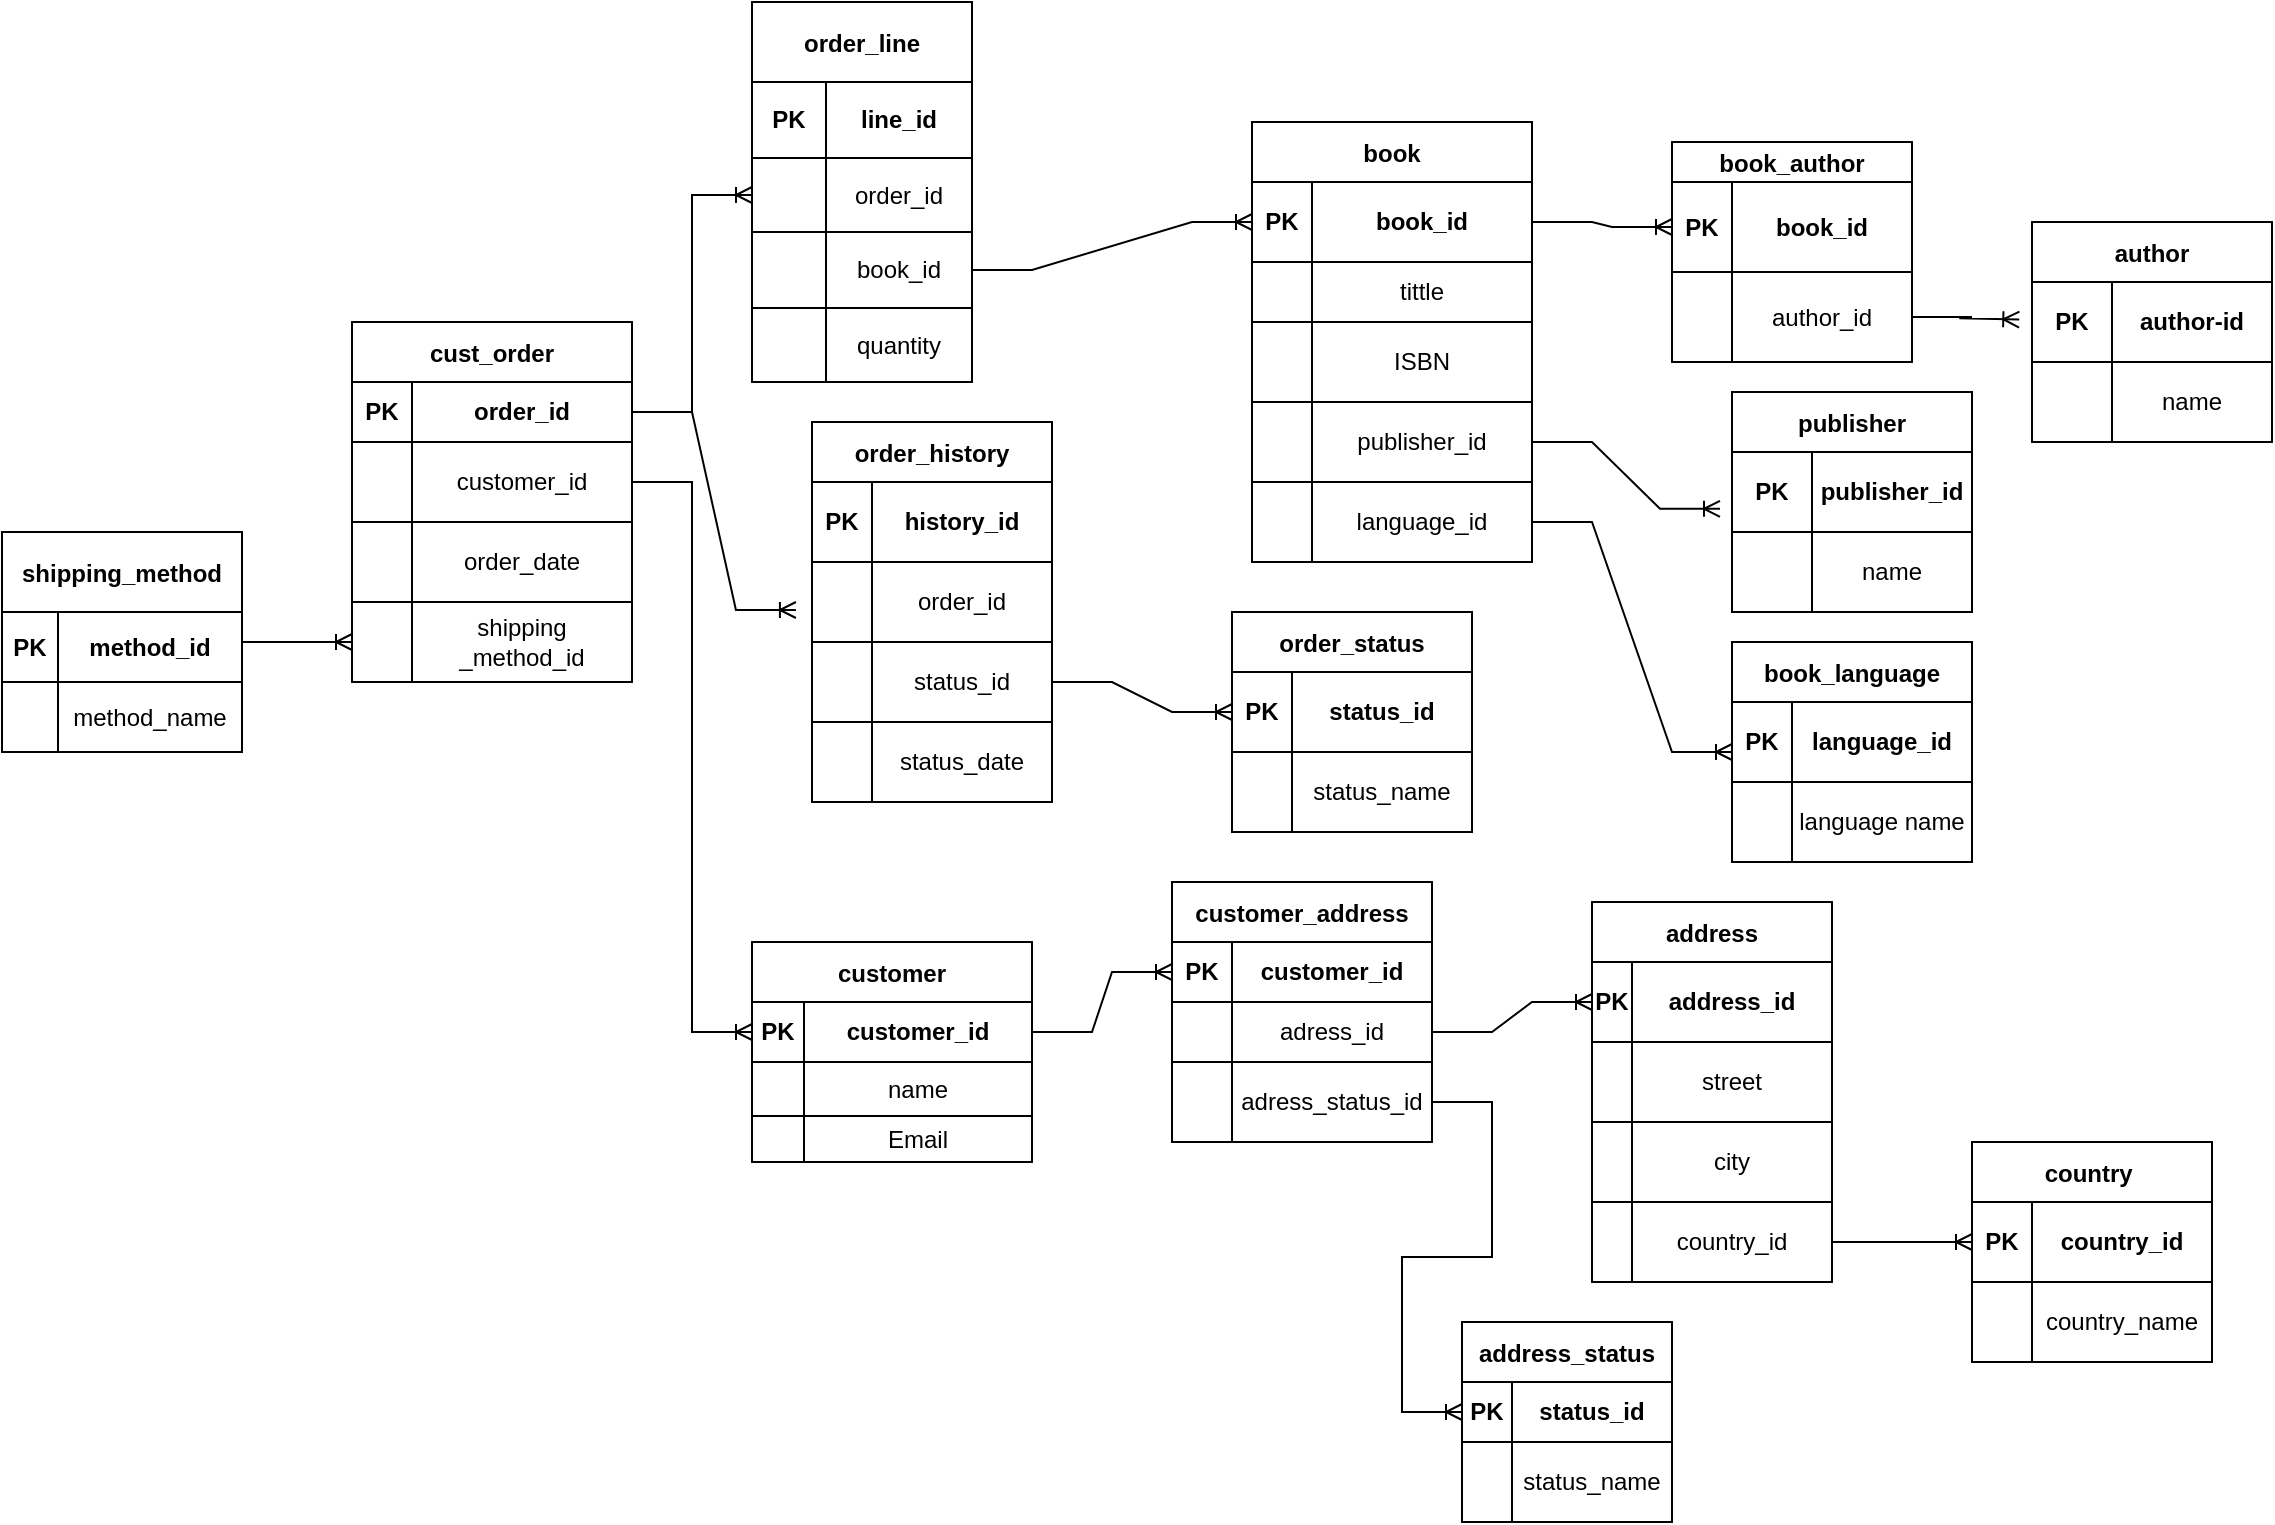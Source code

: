 <mxfile version="26.2.2">
  <diagram id="R2lEEEUBdFMjLlhIrx00" name="Page-1">
    <mxGraphModel dx="2928" dy="2186" grid="1" gridSize="10" guides="1" tooltips="1" connect="1" arrows="1" fold="1" page="1" pageScale="1" pageWidth="850" pageHeight="1400" math="0" shadow="0" extFonts="Permanent Marker^https://fonts.googleapis.com/css?family=Permanent+Marker">
      <root>
        <mxCell id="0" />
        <mxCell id="1" parent="0" />
        <mxCell id="ocFZIZSYFdL7Tnu5M3Te-75" value="book" style="shape=table;startSize=30;container=1;collapsible=0;childLayout=tableLayout;fontStyle=1" vertex="1" parent="1">
          <mxGeometry x="-710" y="-730" width="140" height="220" as="geometry" />
        </mxCell>
        <mxCell id="ocFZIZSYFdL7Tnu5M3Te-76" value="" style="shape=tableRow;horizontal=0;startSize=0;swimlaneHead=0;swimlaneBody=0;strokeColor=inherit;top=0;left=0;bottom=0;right=0;collapsible=0;dropTarget=0;fillColor=none;points=[[0,0.5],[1,0.5]];portConstraint=eastwest;" vertex="1" parent="ocFZIZSYFdL7Tnu5M3Te-75">
          <mxGeometry y="30" width="140" height="40" as="geometry" />
        </mxCell>
        <mxCell id="ocFZIZSYFdL7Tnu5M3Te-77" value="&lt;b&gt;PK&lt;/b&gt;" style="shape=partialRectangle;html=1;whiteSpace=wrap;connectable=0;strokeColor=inherit;overflow=hidden;fillColor=none;top=0;left=0;bottom=0;right=0;pointerEvents=1;" vertex="1" parent="ocFZIZSYFdL7Tnu5M3Te-76">
          <mxGeometry width="30" height="40" as="geometry">
            <mxRectangle width="30" height="40" as="alternateBounds" />
          </mxGeometry>
        </mxCell>
        <mxCell id="ocFZIZSYFdL7Tnu5M3Te-78" value="&lt;b&gt;book_id&lt;/b&gt;" style="shape=partialRectangle;html=1;whiteSpace=wrap;connectable=0;strokeColor=inherit;overflow=hidden;fillColor=none;top=0;left=0;bottom=0;right=0;pointerEvents=1;" vertex="1" parent="ocFZIZSYFdL7Tnu5M3Te-76">
          <mxGeometry x="30" width="110" height="40" as="geometry">
            <mxRectangle width="110" height="40" as="alternateBounds" />
          </mxGeometry>
        </mxCell>
        <mxCell id="ocFZIZSYFdL7Tnu5M3Te-79" value="" style="shape=tableRow;horizontal=0;startSize=0;swimlaneHead=0;swimlaneBody=0;strokeColor=inherit;top=0;left=0;bottom=0;right=0;collapsible=0;dropTarget=0;fillColor=none;points=[[0,0.5],[1,0.5]];portConstraint=eastwest;" vertex="1" parent="ocFZIZSYFdL7Tnu5M3Te-75">
          <mxGeometry y="70" width="140" height="30" as="geometry" />
        </mxCell>
        <mxCell id="ocFZIZSYFdL7Tnu5M3Te-80" value="" style="shape=partialRectangle;html=1;whiteSpace=wrap;connectable=0;strokeColor=inherit;overflow=hidden;fillColor=none;top=0;left=0;bottom=0;right=0;pointerEvents=1;" vertex="1" parent="ocFZIZSYFdL7Tnu5M3Te-79">
          <mxGeometry width="30" height="30" as="geometry">
            <mxRectangle width="30" height="30" as="alternateBounds" />
          </mxGeometry>
        </mxCell>
        <mxCell id="ocFZIZSYFdL7Tnu5M3Te-81" value="tittle" style="shape=partialRectangle;html=1;whiteSpace=wrap;connectable=0;strokeColor=inherit;overflow=hidden;fillColor=none;top=0;left=0;bottom=0;right=0;pointerEvents=1;" vertex="1" parent="ocFZIZSYFdL7Tnu5M3Te-79">
          <mxGeometry x="30" width="110" height="30" as="geometry">
            <mxRectangle width="110" height="30" as="alternateBounds" />
          </mxGeometry>
        </mxCell>
        <mxCell id="ocFZIZSYFdL7Tnu5M3Te-82" value="" style="shape=tableRow;horizontal=0;startSize=0;swimlaneHead=0;swimlaneBody=0;strokeColor=inherit;top=0;left=0;bottom=0;right=0;collapsible=0;dropTarget=0;fillColor=none;points=[[0,0.5],[1,0.5]];portConstraint=eastwest;" vertex="1" parent="ocFZIZSYFdL7Tnu5M3Te-75">
          <mxGeometry y="100" width="140" height="40" as="geometry" />
        </mxCell>
        <mxCell id="ocFZIZSYFdL7Tnu5M3Te-83" value="" style="shape=partialRectangle;html=1;whiteSpace=wrap;connectable=0;strokeColor=inherit;overflow=hidden;fillColor=none;top=0;left=0;bottom=0;right=0;pointerEvents=1;" vertex="1" parent="ocFZIZSYFdL7Tnu5M3Te-82">
          <mxGeometry width="30" height="40" as="geometry">
            <mxRectangle width="30" height="40" as="alternateBounds" />
          </mxGeometry>
        </mxCell>
        <mxCell id="ocFZIZSYFdL7Tnu5M3Te-84" value="ISBN" style="shape=partialRectangle;html=1;whiteSpace=wrap;connectable=0;strokeColor=inherit;overflow=hidden;fillColor=none;top=0;left=0;bottom=0;right=0;pointerEvents=1;" vertex="1" parent="ocFZIZSYFdL7Tnu5M3Te-82">
          <mxGeometry x="30" width="110" height="40" as="geometry">
            <mxRectangle width="110" height="40" as="alternateBounds" />
          </mxGeometry>
        </mxCell>
        <mxCell id="ocFZIZSYFdL7Tnu5M3Te-85" value="" style="shape=tableRow;horizontal=0;startSize=0;swimlaneHead=0;swimlaneBody=0;strokeColor=inherit;top=0;left=0;bottom=0;right=0;collapsible=0;dropTarget=0;fillColor=none;points=[[0,0.5],[1,0.5]];portConstraint=eastwest;" vertex="1" parent="ocFZIZSYFdL7Tnu5M3Te-75">
          <mxGeometry y="140" width="140" height="40" as="geometry" />
        </mxCell>
        <mxCell id="ocFZIZSYFdL7Tnu5M3Te-86" value="" style="shape=partialRectangle;html=1;whiteSpace=wrap;connectable=0;strokeColor=inherit;overflow=hidden;fillColor=none;top=0;left=0;bottom=0;right=0;pointerEvents=1;" vertex="1" parent="ocFZIZSYFdL7Tnu5M3Te-85">
          <mxGeometry width="30" height="40" as="geometry">
            <mxRectangle width="30" height="40" as="alternateBounds" />
          </mxGeometry>
        </mxCell>
        <mxCell id="ocFZIZSYFdL7Tnu5M3Te-87" value="publisher_id" style="shape=partialRectangle;html=1;whiteSpace=wrap;connectable=0;strokeColor=inherit;overflow=hidden;fillColor=none;top=0;left=0;bottom=0;right=0;pointerEvents=1;" vertex="1" parent="ocFZIZSYFdL7Tnu5M3Te-85">
          <mxGeometry x="30" width="110" height="40" as="geometry">
            <mxRectangle width="110" height="40" as="alternateBounds" />
          </mxGeometry>
        </mxCell>
        <mxCell id="ocFZIZSYFdL7Tnu5M3Te-88" value="" style="shape=tableRow;horizontal=0;startSize=0;swimlaneHead=0;swimlaneBody=0;strokeColor=inherit;top=0;left=0;bottom=0;right=0;collapsible=0;dropTarget=0;fillColor=none;points=[[0,0.5],[1,0.5]];portConstraint=eastwest;" vertex="1" parent="ocFZIZSYFdL7Tnu5M3Te-75">
          <mxGeometry y="180" width="140" height="40" as="geometry" />
        </mxCell>
        <mxCell id="ocFZIZSYFdL7Tnu5M3Te-89" value="" style="shape=partialRectangle;html=1;whiteSpace=wrap;connectable=0;strokeColor=inherit;overflow=hidden;fillColor=none;top=0;left=0;bottom=0;right=0;pointerEvents=1;" vertex="1" parent="ocFZIZSYFdL7Tnu5M3Te-88">
          <mxGeometry width="30" height="40" as="geometry">
            <mxRectangle width="30" height="40" as="alternateBounds" />
          </mxGeometry>
        </mxCell>
        <mxCell id="ocFZIZSYFdL7Tnu5M3Te-90" value="language_id" style="shape=partialRectangle;html=1;whiteSpace=wrap;connectable=0;strokeColor=inherit;overflow=hidden;fillColor=none;top=0;left=0;bottom=0;right=0;pointerEvents=1;" vertex="1" parent="ocFZIZSYFdL7Tnu5M3Te-88">
          <mxGeometry x="30" width="110" height="40" as="geometry">
            <mxRectangle width="110" height="40" as="alternateBounds" />
          </mxGeometry>
        </mxCell>
        <mxCell id="ocFZIZSYFdL7Tnu5M3Te-91" value="book_author" style="shape=table;startSize=20;container=1;collapsible=0;childLayout=tableLayout;fontStyle=1" vertex="1" parent="1">
          <mxGeometry x="-500" y="-720" width="120" height="110" as="geometry" />
        </mxCell>
        <mxCell id="ocFZIZSYFdL7Tnu5M3Te-92" value="" style="shape=tableRow;horizontal=0;startSize=0;swimlaneHead=0;swimlaneBody=0;strokeColor=inherit;top=0;left=0;bottom=0;right=0;collapsible=0;dropTarget=0;fillColor=none;points=[[0,0.5],[1,0.5]];portConstraint=eastwest;" vertex="1" parent="ocFZIZSYFdL7Tnu5M3Te-91">
          <mxGeometry y="20" width="120" height="45" as="geometry" />
        </mxCell>
        <mxCell id="ocFZIZSYFdL7Tnu5M3Te-93" value="&lt;b&gt;PK&lt;/b&gt;" style="shape=partialRectangle;html=1;whiteSpace=wrap;connectable=0;strokeColor=inherit;overflow=hidden;fillColor=none;top=0;left=0;bottom=0;right=0;pointerEvents=1;" vertex="1" parent="ocFZIZSYFdL7Tnu5M3Te-92">
          <mxGeometry width="30" height="45" as="geometry">
            <mxRectangle width="30" height="45" as="alternateBounds" />
          </mxGeometry>
        </mxCell>
        <mxCell id="ocFZIZSYFdL7Tnu5M3Te-94" value="&lt;b&gt;book_id&lt;/b&gt;" style="shape=partialRectangle;html=1;whiteSpace=wrap;connectable=0;strokeColor=inherit;overflow=hidden;fillColor=none;top=0;left=0;bottom=0;right=0;pointerEvents=1;" vertex="1" parent="ocFZIZSYFdL7Tnu5M3Te-92">
          <mxGeometry x="30" width="90" height="45" as="geometry">
            <mxRectangle width="90" height="45" as="alternateBounds" />
          </mxGeometry>
        </mxCell>
        <mxCell id="ocFZIZSYFdL7Tnu5M3Te-95" value="" style="shape=tableRow;horizontal=0;startSize=0;swimlaneHead=0;swimlaneBody=0;strokeColor=inherit;top=0;left=0;bottom=0;right=0;collapsible=0;dropTarget=0;fillColor=none;points=[[0,0.5],[1,0.5]];portConstraint=eastwest;" vertex="1" parent="ocFZIZSYFdL7Tnu5M3Te-91">
          <mxGeometry y="65" width="120" height="45" as="geometry" />
        </mxCell>
        <mxCell id="ocFZIZSYFdL7Tnu5M3Te-96" value="" style="shape=partialRectangle;html=1;whiteSpace=wrap;connectable=0;strokeColor=inherit;overflow=hidden;fillColor=none;top=0;left=0;bottom=0;right=0;pointerEvents=1;" vertex="1" parent="ocFZIZSYFdL7Tnu5M3Te-95">
          <mxGeometry width="30" height="45" as="geometry">
            <mxRectangle width="30" height="45" as="alternateBounds" />
          </mxGeometry>
        </mxCell>
        <mxCell id="ocFZIZSYFdL7Tnu5M3Te-97" value="author_id" style="shape=partialRectangle;html=1;whiteSpace=wrap;connectable=0;strokeColor=inherit;overflow=hidden;fillColor=none;top=0;left=0;bottom=0;right=0;pointerEvents=1;" vertex="1" parent="ocFZIZSYFdL7Tnu5M3Te-95">
          <mxGeometry x="30" width="90" height="45" as="geometry">
            <mxRectangle width="90" height="45" as="alternateBounds" />
          </mxGeometry>
        </mxCell>
        <mxCell id="ocFZIZSYFdL7Tnu5M3Te-98" value="author" style="shape=table;startSize=30;container=1;collapsible=0;childLayout=tableLayout;fontStyle=1" vertex="1" parent="1">
          <mxGeometry x="-320" y="-680" width="120" height="110" as="geometry" />
        </mxCell>
        <mxCell id="ocFZIZSYFdL7Tnu5M3Te-99" value="" style="shape=tableRow;horizontal=0;startSize=0;swimlaneHead=0;swimlaneBody=0;strokeColor=inherit;top=0;left=0;bottom=0;right=0;collapsible=0;dropTarget=0;fillColor=none;points=[[0,0.5],[1,0.5]];portConstraint=eastwest;" vertex="1" parent="ocFZIZSYFdL7Tnu5M3Te-98">
          <mxGeometry y="30" width="120" height="40" as="geometry" />
        </mxCell>
        <mxCell id="ocFZIZSYFdL7Tnu5M3Te-100" value="&lt;b&gt;PK&lt;/b&gt;" style="shape=partialRectangle;html=1;whiteSpace=wrap;connectable=0;strokeColor=inherit;overflow=hidden;fillColor=none;top=0;left=0;bottom=0;right=0;pointerEvents=1;" vertex="1" parent="ocFZIZSYFdL7Tnu5M3Te-99">
          <mxGeometry width="40" height="40" as="geometry">
            <mxRectangle width="40" height="40" as="alternateBounds" />
          </mxGeometry>
        </mxCell>
        <mxCell id="ocFZIZSYFdL7Tnu5M3Te-101" value="&lt;b&gt;author-id&lt;/b&gt;" style="shape=partialRectangle;html=1;whiteSpace=wrap;connectable=0;strokeColor=inherit;overflow=hidden;fillColor=none;top=0;left=0;bottom=0;right=0;pointerEvents=1;" vertex="1" parent="ocFZIZSYFdL7Tnu5M3Te-99">
          <mxGeometry x="40" width="80" height="40" as="geometry">
            <mxRectangle width="80" height="40" as="alternateBounds" />
          </mxGeometry>
        </mxCell>
        <mxCell id="ocFZIZSYFdL7Tnu5M3Te-102" value="" style="shape=tableRow;horizontal=0;startSize=0;swimlaneHead=0;swimlaneBody=0;strokeColor=inherit;top=0;left=0;bottom=0;right=0;collapsible=0;dropTarget=0;fillColor=none;points=[[0,0.5],[1,0.5]];portConstraint=eastwest;" vertex="1" parent="ocFZIZSYFdL7Tnu5M3Te-98">
          <mxGeometry y="70" width="120" height="40" as="geometry" />
        </mxCell>
        <mxCell id="ocFZIZSYFdL7Tnu5M3Te-103" value="" style="shape=partialRectangle;html=1;whiteSpace=wrap;connectable=0;strokeColor=inherit;overflow=hidden;fillColor=none;top=0;left=0;bottom=0;right=0;pointerEvents=1;" vertex="1" parent="ocFZIZSYFdL7Tnu5M3Te-102">
          <mxGeometry width="40" height="40" as="geometry">
            <mxRectangle width="40" height="40" as="alternateBounds" />
          </mxGeometry>
        </mxCell>
        <mxCell id="ocFZIZSYFdL7Tnu5M3Te-104" value="name" style="shape=partialRectangle;html=1;whiteSpace=wrap;connectable=0;strokeColor=inherit;overflow=hidden;fillColor=none;top=0;left=0;bottom=0;right=0;pointerEvents=1;" vertex="1" parent="ocFZIZSYFdL7Tnu5M3Te-102">
          <mxGeometry x="40" width="80" height="40" as="geometry">
            <mxRectangle width="80" height="40" as="alternateBounds" />
          </mxGeometry>
        </mxCell>
        <mxCell id="ocFZIZSYFdL7Tnu5M3Te-105" value="book_language" style="shape=table;startSize=30;container=1;collapsible=0;childLayout=tableLayout;fontStyle=1" vertex="1" parent="1">
          <mxGeometry x="-470" y="-470" width="120" height="110" as="geometry" />
        </mxCell>
        <mxCell id="ocFZIZSYFdL7Tnu5M3Te-106" value="" style="shape=tableRow;horizontal=0;startSize=0;swimlaneHead=0;swimlaneBody=0;strokeColor=inherit;top=0;left=0;bottom=0;right=0;collapsible=0;dropTarget=0;fillColor=none;points=[[0,0.5],[1,0.5]];portConstraint=eastwest;" vertex="1" parent="ocFZIZSYFdL7Tnu5M3Te-105">
          <mxGeometry y="30" width="120" height="40" as="geometry" />
        </mxCell>
        <mxCell id="ocFZIZSYFdL7Tnu5M3Te-107" value="PK" style="shape=partialRectangle;html=1;whiteSpace=wrap;connectable=0;strokeColor=inherit;overflow=hidden;fillColor=none;top=0;left=0;bottom=0;right=0;pointerEvents=1;fontStyle=1" vertex="1" parent="ocFZIZSYFdL7Tnu5M3Te-106">
          <mxGeometry width="30" height="40" as="geometry">
            <mxRectangle width="30" height="40" as="alternateBounds" />
          </mxGeometry>
        </mxCell>
        <mxCell id="ocFZIZSYFdL7Tnu5M3Te-108" value="&lt;b&gt;language_id&lt;/b&gt;" style="shape=partialRectangle;html=1;whiteSpace=wrap;connectable=0;strokeColor=inherit;overflow=hidden;fillColor=none;top=0;left=0;bottom=0;right=0;pointerEvents=1;" vertex="1" parent="ocFZIZSYFdL7Tnu5M3Te-106">
          <mxGeometry x="30" width="90" height="40" as="geometry">
            <mxRectangle width="90" height="40" as="alternateBounds" />
          </mxGeometry>
        </mxCell>
        <mxCell id="ocFZIZSYFdL7Tnu5M3Te-109" value="" style="shape=tableRow;horizontal=0;startSize=0;swimlaneHead=0;swimlaneBody=0;strokeColor=inherit;top=0;left=0;bottom=0;right=0;collapsible=0;dropTarget=0;fillColor=none;points=[[0,0.5],[1,0.5]];portConstraint=eastwest;" vertex="1" parent="ocFZIZSYFdL7Tnu5M3Te-105">
          <mxGeometry y="70" width="120" height="40" as="geometry" />
        </mxCell>
        <mxCell id="ocFZIZSYFdL7Tnu5M3Te-110" value="" style="shape=partialRectangle;html=1;whiteSpace=wrap;connectable=0;strokeColor=inherit;overflow=hidden;fillColor=none;top=0;left=0;bottom=0;right=0;pointerEvents=1;" vertex="1" parent="ocFZIZSYFdL7Tnu5M3Te-109">
          <mxGeometry width="30" height="40" as="geometry">
            <mxRectangle width="30" height="40" as="alternateBounds" />
          </mxGeometry>
        </mxCell>
        <mxCell id="ocFZIZSYFdL7Tnu5M3Te-111" value="language name" style="shape=partialRectangle;html=1;whiteSpace=wrap;connectable=0;strokeColor=inherit;overflow=hidden;fillColor=none;top=0;left=0;bottom=0;right=0;pointerEvents=1;" vertex="1" parent="ocFZIZSYFdL7Tnu5M3Te-109">
          <mxGeometry x="30" width="90" height="40" as="geometry">
            <mxRectangle width="90" height="40" as="alternateBounds" />
          </mxGeometry>
        </mxCell>
        <mxCell id="ocFZIZSYFdL7Tnu5M3Te-112" value="publisher" style="shape=table;startSize=30;container=1;collapsible=0;childLayout=tableLayout;fontStyle=1" vertex="1" parent="1">
          <mxGeometry x="-470" y="-595" width="120" height="110" as="geometry" />
        </mxCell>
        <mxCell id="ocFZIZSYFdL7Tnu5M3Te-113" value="" style="shape=tableRow;horizontal=0;startSize=0;swimlaneHead=0;swimlaneBody=0;strokeColor=inherit;top=0;left=0;bottom=0;right=0;collapsible=0;dropTarget=0;fillColor=none;points=[[0,0.5],[1,0.5]];portConstraint=eastwest;" vertex="1" parent="ocFZIZSYFdL7Tnu5M3Te-112">
          <mxGeometry y="30" width="120" height="40" as="geometry" />
        </mxCell>
        <mxCell id="ocFZIZSYFdL7Tnu5M3Te-114" value="PK" style="shape=partialRectangle;html=1;whiteSpace=wrap;connectable=0;strokeColor=inherit;overflow=hidden;fillColor=none;top=0;left=0;bottom=0;right=0;pointerEvents=1;fontStyle=1" vertex="1" parent="ocFZIZSYFdL7Tnu5M3Te-113">
          <mxGeometry width="40" height="40" as="geometry">
            <mxRectangle width="40" height="40" as="alternateBounds" />
          </mxGeometry>
        </mxCell>
        <mxCell id="ocFZIZSYFdL7Tnu5M3Te-115" value="&lt;b&gt;publisher_id&lt;/b&gt;" style="shape=partialRectangle;html=1;whiteSpace=wrap;connectable=0;strokeColor=inherit;overflow=hidden;fillColor=none;top=0;left=0;bottom=0;right=0;pointerEvents=1;" vertex="1" parent="ocFZIZSYFdL7Tnu5M3Te-113">
          <mxGeometry x="40" width="80" height="40" as="geometry">
            <mxRectangle width="80" height="40" as="alternateBounds" />
          </mxGeometry>
        </mxCell>
        <mxCell id="ocFZIZSYFdL7Tnu5M3Te-116" value="" style="shape=tableRow;horizontal=0;startSize=0;swimlaneHead=0;swimlaneBody=0;strokeColor=inherit;top=0;left=0;bottom=0;right=0;collapsible=0;dropTarget=0;fillColor=none;points=[[0,0.5],[1,0.5]];portConstraint=eastwest;" vertex="1" parent="ocFZIZSYFdL7Tnu5M3Te-112">
          <mxGeometry y="70" width="120" height="40" as="geometry" />
        </mxCell>
        <mxCell id="ocFZIZSYFdL7Tnu5M3Te-117" value="" style="shape=partialRectangle;html=1;whiteSpace=wrap;connectable=0;strokeColor=inherit;overflow=hidden;fillColor=none;top=0;left=0;bottom=0;right=0;pointerEvents=1;" vertex="1" parent="ocFZIZSYFdL7Tnu5M3Te-116">
          <mxGeometry width="40" height="40" as="geometry">
            <mxRectangle width="40" height="40" as="alternateBounds" />
          </mxGeometry>
        </mxCell>
        <mxCell id="ocFZIZSYFdL7Tnu5M3Te-118" value="name" style="shape=partialRectangle;html=1;whiteSpace=wrap;connectable=0;strokeColor=inherit;overflow=hidden;fillColor=none;top=0;left=0;bottom=0;right=0;pointerEvents=1;" vertex="1" parent="ocFZIZSYFdL7Tnu5M3Te-116">
          <mxGeometry x="40" width="80" height="40" as="geometry">
            <mxRectangle width="80" height="40" as="alternateBounds" />
          </mxGeometry>
        </mxCell>
        <mxCell id="ocFZIZSYFdL7Tnu5M3Te-119" value="customer_address" style="shape=table;startSize=30;container=1;collapsible=0;childLayout=tableLayout;fontStyle=1" vertex="1" parent="1">
          <mxGeometry x="-750" y="-350" width="130" height="130" as="geometry" />
        </mxCell>
        <mxCell id="ocFZIZSYFdL7Tnu5M3Te-120" value="" style="shape=tableRow;horizontal=0;startSize=0;swimlaneHead=0;swimlaneBody=0;strokeColor=inherit;top=0;left=0;bottom=0;right=0;collapsible=0;dropTarget=0;fillColor=none;points=[[0,0.5],[1,0.5]];portConstraint=eastwest;" vertex="1" parent="ocFZIZSYFdL7Tnu5M3Te-119">
          <mxGeometry y="30" width="130" height="30" as="geometry" />
        </mxCell>
        <mxCell id="ocFZIZSYFdL7Tnu5M3Te-121" value="&lt;b&gt;PK&lt;/b&gt;" style="shape=partialRectangle;html=1;whiteSpace=wrap;connectable=0;strokeColor=inherit;overflow=hidden;fillColor=none;top=0;left=0;bottom=0;right=0;pointerEvents=1;" vertex="1" parent="ocFZIZSYFdL7Tnu5M3Te-120">
          <mxGeometry width="30" height="30" as="geometry">
            <mxRectangle width="30" height="30" as="alternateBounds" />
          </mxGeometry>
        </mxCell>
        <mxCell id="ocFZIZSYFdL7Tnu5M3Te-122" value="&lt;b&gt;customer_id&lt;/b&gt;" style="shape=partialRectangle;html=1;whiteSpace=wrap;connectable=0;strokeColor=inherit;overflow=hidden;fillColor=none;top=0;left=0;bottom=0;right=0;pointerEvents=1;" vertex="1" parent="ocFZIZSYFdL7Tnu5M3Te-120">
          <mxGeometry x="30" width="100" height="30" as="geometry">
            <mxRectangle width="100" height="30" as="alternateBounds" />
          </mxGeometry>
        </mxCell>
        <mxCell id="ocFZIZSYFdL7Tnu5M3Te-123" value="" style="shape=tableRow;horizontal=0;startSize=0;swimlaneHead=0;swimlaneBody=0;strokeColor=inherit;top=0;left=0;bottom=0;right=0;collapsible=0;dropTarget=0;fillColor=none;points=[[0,0.5],[1,0.5]];portConstraint=eastwest;" vertex="1" parent="ocFZIZSYFdL7Tnu5M3Te-119">
          <mxGeometry y="60" width="130" height="30" as="geometry" />
        </mxCell>
        <mxCell id="ocFZIZSYFdL7Tnu5M3Te-124" value="" style="shape=partialRectangle;html=1;whiteSpace=wrap;connectable=0;strokeColor=inherit;overflow=hidden;fillColor=none;top=0;left=0;bottom=0;right=0;pointerEvents=1;" vertex="1" parent="ocFZIZSYFdL7Tnu5M3Te-123">
          <mxGeometry width="30" height="30" as="geometry">
            <mxRectangle width="30" height="30" as="alternateBounds" />
          </mxGeometry>
        </mxCell>
        <mxCell id="ocFZIZSYFdL7Tnu5M3Te-125" value="adress_id" style="shape=partialRectangle;html=1;whiteSpace=wrap;connectable=0;strokeColor=inherit;overflow=hidden;fillColor=none;top=0;left=0;bottom=0;right=0;pointerEvents=1;" vertex="1" parent="ocFZIZSYFdL7Tnu5M3Te-123">
          <mxGeometry x="30" width="100" height="30" as="geometry">
            <mxRectangle width="100" height="30" as="alternateBounds" />
          </mxGeometry>
        </mxCell>
        <mxCell id="ocFZIZSYFdL7Tnu5M3Te-126" value="" style="shape=tableRow;horizontal=0;startSize=0;swimlaneHead=0;swimlaneBody=0;strokeColor=inherit;top=0;left=0;bottom=0;right=0;collapsible=0;dropTarget=0;fillColor=none;points=[[0,0.5],[1,0.5]];portConstraint=eastwest;" vertex="1" parent="ocFZIZSYFdL7Tnu5M3Te-119">
          <mxGeometry y="90" width="130" height="40" as="geometry" />
        </mxCell>
        <mxCell id="ocFZIZSYFdL7Tnu5M3Te-127" value="" style="shape=partialRectangle;html=1;whiteSpace=wrap;connectable=0;strokeColor=inherit;overflow=hidden;fillColor=none;top=0;left=0;bottom=0;right=0;pointerEvents=1;" vertex="1" parent="ocFZIZSYFdL7Tnu5M3Te-126">
          <mxGeometry width="30" height="40" as="geometry">
            <mxRectangle width="30" height="40" as="alternateBounds" />
          </mxGeometry>
        </mxCell>
        <mxCell id="ocFZIZSYFdL7Tnu5M3Te-128" value="adress_status_id" style="shape=partialRectangle;html=1;whiteSpace=wrap;connectable=0;strokeColor=inherit;overflow=hidden;fillColor=none;top=0;left=0;bottom=0;right=0;pointerEvents=1;" vertex="1" parent="ocFZIZSYFdL7Tnu5M3Te-126">
          <mxGeometry x="30" width="100" height="40" as="geometry">
            <mxRectangle width="100" height="40" as="alternateBounds" />
          </mxGeometry>
        </mxCell>
        <mxCell id="ocFZIZSYFdL7Tnu5M3Te-129" value="address_status" style="shape=table;startSize=30;container=1;collapsible=0;childLayout=tableLayout;fontStyle=1" vertex="1" parent="1">
          <mxGeometry x="-605" y="-130" width="105" height="100" as="geometry" />
        </mxCell>
        <mxCell id="ocFZIZSYFdL7Tnu5M3Te-130" value="" style="shape=tableRow;horizontal=0;startSize=0;swimlaneHead=0;swimlaneBody=0;strokeColor=inherit;top=0;left=0;bottom=0;right=0;collapsible=0;dropTarget=0;fillColor=none;points=[[0,0.5],[1,0.5]];portConstraint=eastwest;" vertex="1" parent="ocFZIZSYFdL7Tnu5M3Te-129">
          <mxGeometry y="30" width="105" height="30" as="geometry" />
        </mxCell>
        <mxCell id="ocFZIZSYFdL7Tnu5M3Te-131" value="&lt;b&gt;PK&lt;/b&gt;" style="shape=partialRectangle;html=1;whiteSpace=wrap;connectable=0;strokeColor=inherit;overflow=hidden;fillColor=none;top=0;left=0;bottom=0;right=0;pointerEvents=1;" vertex="1" parent="ocFZIZSYFdL7Tnu5M3Te-130">
          <mxGeometry width="25" height="30" as="geometry">
            <mxRectangle width="25" height="30" as="alternateBounds" />
          </mxGeometry>
        </mxCell>
        <mxCell id="ocFZIZSYFdL7Tnu5M3Te-132" value="&lt;b&gt;status_id&lt;/b&gt;" style="shape=partialRectangle;html=1;whiteSpace=wrap;connectable=0;strokeColor=inherit;overflow=hidden;fillColor=none;top=0;left=0;bottom=0;right=0;pointerEvents=1;" vertex="1" parent="ocFZIZSYFdL7Tnu5M3Te-130">
          <mxGeometry x="25" width="80" height="30" as="geometry">
            <mxRectangle width="80" height="30" as="alternateBounds" />
          </mxGeometry>
        </mxCell>
        <mxCell id="ocFZIZSYFdL7Tnu5M3Te-133" value="" style="shape=tableRow;horizontal=0;startSize=0;swimlaneHead=0;swimlaneBody=0;strokeColor=inherit;top=0;left=0;bottom=0;right=0;collapsible=0;dropTarget=0;fillColor=none;points=[[0,0.5],[1,0.5]];portConstraint=eastwest;" vertex="1" parent="ocFZIZSYFdL7Tnu5M3Te-129">
          <mxGeometry y="60" width="105" height="40" as="geometry" />
        </mxCell>
        <mxCell id="ocFZIZSYFdL7Tnu5M3Te-134" value="" style="shape=partialRectangle;html=1;whiteSpace=wrap;connectable=0;strokeColor=inherit;overflow=hidden;fillColor=none;top=0;left=0;bottom=0;right=0;pointerEvents=1;" vertex="1" parent="ocFZIZSYFdL7Tnu5M3Te-133">
          <mxGeometry width="25" height="40" as="geometry">
            <mxRectangle width="25" height="40" as="alternateBounds" />
          </mxGeometry>
        </mxCell>
        <mxCell id="ocFZIZSYFdL7Tnu5M3Te-135" value="status_name" style="shape=partialRectangle;html=1;whiteSpace=wrap;connectable=0;strokeColor=inherit;overflow=hidden;fillColor=none;top=0;left=0;bottom=0;right=0;pointerEvents=1;" vertex="1" parent="ocFZIZSYFdL7Tnu5M3Te-133">
          <mxGeometry x="25" width="80" height="40" as="geometry">
            <mxRectangle width="80" height="40" as="alternateBounds" />
          </mxGeometry>
        </mxCell>
        <mxCell id="ocFZIZSYFdL7Tnu5M3Te-136" value="address" style="shape=table;startSize=30;container=1;collapsible=0;childLayout=tableLayout;fontStyle=1" vertex="1" parent="1">
          <mxGeometry x="-540" y="-340" width="120" height="190" as="geometry" />
        </mxCell>
        <mxCell id="ocFZIZSYFdL7Tnu5M3Te-137" value="" style="shape=tableRow;horizontal=0;startSize=0;swimlaneHead=0;swimlaneBody=0;strokeColor=inherit;top=0;left=0;bottom=0;right=0;collapsible=0;dropTarget=0;fillColor=none;points=[[0,0.5],[1,0.5]];portConstraint=eastwest;" vertex="1" parent="ocFZIZSYFdL7Tnu5M3Te-136">
          <mxGeometry y="30" width="120" height="40" as="geometry" />
        </mxCell>
        <mxCell id="ocFZIZSYFdL7Tnu5M3Te-138" value="&lt;b&gt;PK&lt;/b&gt;" style="shape=partialRectangle;html=1;whiteSpace=wrap;connectable=0;strokeColor=inherit;overflow=hidden;fillColor=none;top=0;left=0;bottom=0;right=0;pointerEvents=1;" vertex="1" parent="ocFZIZSYFdL7Tnu5M3Te-137">
          <mxGeometry width="20" height="40" as="geometry">
            <mxRectangle width="20" height="40" as="alternateBounds" />
          </mxGeometry>
        </mxCell>
        <mxCell id="ocFZIZSYFdL7Tnu5M3Te-139" value="&lt;b&gt;address_id&lt;/b&gt;" style="shape=partialRectangle;html=1;whiteSpace=wrap;connectable=0;strokeColor=inherit;overflow=hidden;fillColor=none;top=0;left=0;bottom=0;right=0;pointerEvents=1;" vertex="1" parent="ocFZIZSYFdL7Tnu5M3Te-137">
          <mxGeometry x="20" width="100" height="40" as="geometry">
            <mxRectangle width="100" height="40" as="alternateBounds" />
          </mxGeometry>
        </mxCell>
        <mxCell id="ocFZIZSYFdL7Tnu5M3Te-140" value="" style="shape=tableRow;horizontal=0;startSize=0;swimlaneHead=0;swimlaneBody=0;strokeColor=inherit;top=0;left=0;bottom=0;right=0;collapsible=0;dropTarget=0;fillColor=none;points=[[0,0.5],[1,0.5]];portConstraint=eastwest;" vertex="1" parent="ocFZIZSYFdL7Tnu5M3Te-136">
          <mxGeometry y="70" width="120" height="40" as="geometry" />
        </mxCell>
        <mxCell id="ocFZIZSYFdL7Tnu5M3Te-141" value="" style="shape=partialRectangle;html=1;whiteSpace=wrap;connectable=0;strokeColor=inherit;overflow=hidden;fillColor=none;top=0;left=0;bottom=0;right=0;pointerEvents=1;" vertex="1" parent="ocFZIZSYFdL7Tnu5M3Te-140">
          <mxGeometry width="20" height="40" as="geometry">
            <mxRectangle width="20" height="40" as="alternateBounds" />
          </mxGeometry>
        </mxCell>
        <mxCell id="ocFZIZSYFdL7Tnu5M3Te-142" value="street" style="shape=partialRectangle;html=1;whiteSpace=wrap;connectable=0;strokeColor=inherit;overflow=hidden;fillColor=none;top=0;left=0;bottom=0;right=0;pointerEvents=1;" vertex="1" parent="ocFZIZSYFdL7Tnu5M3Te-140">
          <mxGeometry x="20" width="100" height="40" as="geometry">
            <mxRectangle width="100" height="40" as="alternateBounds" />
          </mxGeometry>
        </mxCell>
        <mxCell id="ocFZIZSYFdL7Tnu5M3Te-143" value="" style="shape=tableRow;horizontal=0;startSize=0;swimlaneHead=0;swimlaneBody=0;strokeColor=inherit;top=0;left=0;bottom=0;right=0;collapsible=0;dropTarget=0;fillColor=none;points=[[0,0.5],[1,0.5]];portConstraint=eastwest;" vertex="1" parent="ocFZIZSYFdL7Tnu5M3Te-136">
          <mxGeometry y="110" width="120" height="40" as="geometry" />
        </mxCell>
        <mxCell id="ocFZIZSYFdL7Tnu5M3Te-144" value="" style="shape=partialRectangle;html=1;whiteSpace=wrap;connectable=0;strokeColor=inherit;overflow=hidden;fillColor=none;top=0;left=0;bottom=0;right=0;pointerEvents=1;" vertex="1" parent="ocFZIZSYFdL7Tnu5M3Te-143">
          <mxGeometry width="20" height="40" as="geometry">
            <mxRectangle width="20" height="40" as="alternateBounds" />
          </mxGeometry>
        </mxCell>
        <mxCell id="ocFZIZSYFdL7Tnu5M3Te-145" value="city" style="shape=partialRectangle;html=1;whiteSpace=wrap;connectable=0;strokeColor=inherit;overflow=hidden;fillColor=none;top=0;left=0;bottom=0;right=0;pointerEvents=1;" vertex="1" parent="ocFZIZSYFdL7Tnu5M3Te-143">
          <mxGeometry x="20" width="100" height="40" as="geometry">
            <mxRectangle width="100" height="40" as="alternateBounds" />
          </mxGeometry>
        </mxCell>
        <mxCell id="ocFZIZSYFdL7Tnu5M3Te-146" value="" style="shape=tableRow;horizontal=0;startSize=0;swimlaneHead=0;swimlaneBody=0;strokeColor=inherit;top=0;left=0;bottom=0;right=0;collapsible=0;dropTarget=0;fillColor=none;points=[[0,0.5],[1,0.5]];portConstraint=eastwest;" vertex="1" parent="ocFZIZSYFdL7Tnu5M3Te-136">
          <mxGeometry y="150" width="120" height="40" as="geometry" />
        </mxCell>
        <mxCell id="ocFZIZSYFdL7Tnu5M3Te-147" value="" style="shape=partialRectangle;html=1;whiteSpace=wrap;connectable=0;strokeColor=inherit;overflow=hidden;fillColor=none;top=0;left=0;bottom=0;right=0;pointerEvents=1;" vertex="1" parent="ocFZIZSYFdL7Tnu5M3Te-146">
          <mxGeometry width="20" height="40" as="geometry">
            <mxRectangle width="20" height="40" as="alternateBounds" />
          </mxGeometry>
        </mxCell>
        <mxCell id="ocFZIZSYFdL7Tnu5M3Te-148" value="country_id" style="shape=partialRectangle;html=1;whiteSpace=wrap;connectable=0;strokeColor=inherit;overflow=hidden;fillColor=none;top=0;left=0;bottom=0;right=0;pointerEvents=1;" vertex="1" parent="ocFZIZSYFdL7Tnu5M3Te-146">
          <mxGeometry x="20" width="100" height="40" as="geometry">
            <mxRectangle width="100" height="40" as="alternateBounds" />
          </mxGeometry>
        </mxCell>
        <mxCell id="ocFZIZSYFdL7Tnu5M3Te-149" value="country " style="shape=table;startSize=30;container=1;collapsible=0;childLayout=tableLayout;fontStyle=1" vertex="1" parent="1">
          <mxGeometry x="-350" y="-220" width="120" height="110" as="geometry" />
        </mxCell>
        <mxCell id="ocFZIZSYFdL7Tnu5M3Te-150" value="" style="shape=tableRow;horizontal=0;startSize=0;swimlaneHead=0;swimlaneBody=0;strokeColor=inherit;top=0;left=0;bottom=0;right=0;collapsible=0;dropTarget=0;fillColor=none;points=[[0,0.5],[1,0.5]];portConstraint=eastwest;fontStyle=1" vertex="1" parent="ocFZIZSYFdL7Tnu5M3Te-149">
          <mxGeometry y="30" width="120" height="40" as="geometry" />
        </mxCell>
        <mxCell id="ocFZIZSYFdL7Tnu5M3Te-151" value="&lt;b&gt;PK&lt;/b&gt;" style="shape=partialRectangle;html=1;whiteSpace=wrap;connectable=0;strokeColor=inherit;overflow=hidden;fillColor=none;top=0;left=0;bottom=0;right=0;pointerEvents=1;" vertex="1" parent="ocFZIZSYFdL7Tnu5M3Te-150">
          <mxGeometry width="30" height="40" as="geometry">
            <mxRectangle width="30" height="40" as="alternateBounds" />
          </mxGeometry>
        </mxCell>
        <mxCell id="ocFZIZSYFdL7Tnu5M3Te-152" value="&lt;b&gt;country_id&lt;/b&gt;" style="shape=partialRectangle;html=1;whiteSpace=wrap;connectable=0;strokeColor=inherit;overflow=hidden;fillColor=none;top=0;left=0;bottom=0;right=0;pointerEvents=1;" vertex="1" parent="ocFZIZSYFdL7Tnu5M3Te-150">
          <mxGeometry x="30" width="90" height="40" as="geometry">
            <mxRectangle width="90" height="40" as="alternateBounds" />
          </mxGeometry>
        </mxCell>
        <mxCell id="ocFZIZSYFdL7Tnu5M3Te-153" value="" style="shape=tableRow;horizontal=0;startSize=0;swimlaneHead=0;swimlaneBody=0;strokeColor=inherit;top=0;left=0;bottom=0;right=0;collapsible=0;dropTarget=0;fillColor=none;points=[[0,0.5],[1,0.5]];portConstraint=eastwest;" vertex="1" parent="ocFZIZSYFdL7Tnu5M3Te-149">
          <mxGeometry y="70" width="120" height="40" as="geometry" />
        </mxCell>
        <mxCell id="ocFZIZSYFdL7Tnu5M3Te-154" value="" style="shape=partialRectangle;html=1;whiteSpace=wrap;connectable=0;strokeColor=inherit;overflow=hidden;fillColor=none;top=0;left=0;bottom=0;right=0;pointerEvents=1;" vertex="1" parent="ocFZIZSYFdL7Tnu5M3Te-153">
          <mxGeometry width="30" height="40" as="geometry">
            <mxRectangle width="30" height="40" as="alternateBounds" />
          </mxGeometry>
        </mxCell>
        <mxCell id="ocFZIZSYFdL7Tnu5M3Te-155" value="country_name" style="shape=partialRectangle;html=1;whiteSpace=wrap;connectable=0;strokeColor=inherit;overflow=hidden;fillColor=none;top=0;left=0;bottom=0;right=0;pointerEvents=1;" vertex="1" parent="ocFZIZSYFdL7Tnu5M3Te-153">
          <mxGeometry x="30" width="90" height="40" as="geometry">
            <mxRectangle width="90" height="40" as="alternateBounds" />
          </mxGeometry>
        </mxCell>
        <mxCell id="ocFZIZSYFdL7Tnu5M3Te-156" value="cust_order" style="shape=table;startSize=30;container=1;collapsible=0;childLayout=tableLayout;fontStyle=1" vertex="1" parent="1">
          <mxGeometry x="-1160" y="-630" width="140" height="180" as="geometry" />
        </mxCell>
        <mxCell id="ocFZIZSYFdL7Tnu5M3Te-157" value="" style="shape=tableRow;horizontal=0;startSize=0;swimlaneHead=0;swimlaneBody=0;strokeColor=inherit;top=0;left=0;bottom=0;right=0;collapsible=0;dropTarget=0;fillColor=none;points=[[0,0.5],[1,0.5]];portConstraint=eastwest;" vertex="1" parent="ocFZIZSYFdL7Tnu5M3Te-156">
          <mxGeometry y="30" width="140" height="30" as="geometry" />
        </mxCell>
        <mxCell id="ocFZIZSYFdL7Tnu5M3Te-158" value="&lt;b&gt;PK&lt;/b&gt;" style="shape=partialRectangle;html=1;whiteSpace=wrap;connectable=0;strokeColor=inherit;overflow=hidden;fillColor=none;top=0;left=0;bottom=0;right=0;pointerEvents=1;" vertex="1" parent="ocFZIZSYFdL7Tnu5M3Te-157">
          <mxGeometry width="30" height="30" as="geometry">
            <mxRectangle width="30" height="30" as="alternateBounds" />
          </mxGeometry>
        </mxCell>
        <mxCell id="ocFZIZSYFdL7Tnu5M3Te-159" value="&lt;b&gt;order_id&lt;/b&gt;" style="shape=partialRectangle;html=1;whiteSpace=wrap;connectable=0;strokeColor=inherit;overflow=hidden;fillColor=none;top=0;left=0;bottom=0;right=0;pointerEvents=1;" vertex="1" parent="ocFZIZSYFdL7Tnu5M3Te-157">
          <mxGeometry x="30" width="110" height="30" as="geometry">
            <mxRectangle width="110" height="30" as="alternateBounds" />
          </mxGeometry>
        </mxCell>
        <mxCell id="ocFZIZSYFdL7Tnu5M3Te-160" value="" style="shape=tableRow;horizontal=0;startSize=0;swimlaneHead=0;swimlaneBody=0;strokeColor=inherit;top=0;left=0;bottom=0;right=0;collapsible=0;dropTarget=0;fillColor=none;points=[[0,0.5],[1,0.5]];portConstraint=eastwest;" vertex="1" parent="ocFZIZSYFdL7Tnu5M3Te-156">
          <mxGeometry y="60" width="140" height="40" as="geometry" />
        </mxCell>
        <mxCell id="ocFZIZSYFdL7Tnu5M3Te-161" value="" style="shape=partialRectangle;html=1;whiteSpace=wrap;connectable=0;strokeColor=inherit;overflow=hidden;fillColor=none;top=0;left=0;bottom=0;right=0;pointerEvents=1;" vertex="1" parent="ocFZIZSYFdL7Tnu5M3Te-160">
          <mxGeometry width="30" height="40" as="geometry">
            <mxRectangle width="30" height="40" as="alternateBounds" />
          </mxGeometry>
        </mxCell>
        <mxCell id="ocFZIZSYFdL7Tnu5M3Te-162" value="customer_id" style="shape=partialRectangle;html=1;whiteSpace=wrap;connectable=0;strokeColor=inherit;overflow=hidden;fillColor=none;top=0;left=0;bottom=0;right=0;pointerEvents=1;" vertex="1" parent="ocFZIZSYFdL7Tnu5M3Te-160">
          <mxGeometry x="30" width="110" height="40" as="geometry">
            <mxRectangle width="110" height="40" as="alternateBounds" />
          </mxGeometry>
        </mxCell>
        <mxCell id="ocFZIZSYFdL7Tnu5M3Te-163" value="" style="shape=tableRow;horizontal=0;startSize=0;swimlaneHead=0;swimlaneBody=0;strokeColor=inherit;top=0;left=0;bottom=0;right=0;collapsible=0;dropTarget=0;fillColor=none;points=[[0,0.5],[1,0.5]];portConstraint=eastwest;" vertex="1" parent="ocFZIZSYFdL7Tnu5M3Te-156">
          <mxGeometry y="100" width="140" height="40" as="geometry" />
        </mxCell>
        <mxCell id="ocFZIZSYFdL7Tnu5M3Te-164" value="" style="shape=partialRectangle;html=1;whiteSpace=wrap;connectable=0;strokeColor=inherit;overflow=hidden;fillColor=none;top=0;left=0;bottom=0;right=0;pointerEvents=1;" vertex="1" parent="ocFZIZSYFdL7Tnu5M3Te-163">
          <mxGeometry width="30" height="40" as="geometry">
            <mxRectangle width="30" height="40" as="alternateBounds" />
          </mxGeometry>
        </mxCell>
        <mxCell id="ocFZIZSYFdL7Tnu5M3Te-165" value="order_date" style="shape=partialRectangle;html=1;whiteSpace=wrap;connectable=0;strokeColor=inherit;overflow=hidden;fillColor=none;top=0;left=0;bottom=0;right=0;pointerEvents=1;" vertex="1" parent="ocFZIZSYFdL7Tnu5M3Te-163">
          <mxGeometry x="30" width="110" height="40" as="geometry">
            <mxRectangle width="110" height="40" as="alternateBounds" />
          </mxGeometry>
        </mxCell>
        <mxCell id="ocFZIZSYFdL7Tnu5M3Te-166" value="" style="shape=tableRow;horizontal=0;startSize=0;swimlaneHead=0;swimlaneBody=0;strokeColor=inherit;top=0;left=0;bottom=0;right=0;collapsible=0;dropTarget=0;fillColor=none;points=[[0,0.5],[1,0.5]];portConstraint=eastwest;" vertex="1" parent="ocFZIZSYFdL7Tnu5M3Te-156">
          <mxGeometry y="140" width="140" height="40" as="geometry" />
        </mxCell>
        <mxCell id="ocFZIZSYFdL7Tnu5M3Te-167" value="" style="shape=partialRectangle;html=1;whiteSpace=wrap;connectable=0;strokeColor=inherit;overflow=hidden;fillColor=none;top=0;left=0;bottom=0;right=0;pointerEvents=1;" vertex="1" parent="ocFZIZSYFdL7Tnu5M3Te-166">
          <mxGeometry width="30" height="40" as="geometry">
            <mxRectangle width="30" height="40" as="alternateBounds" />
          </mxGeometry>
        </mxCell>
        <mxCell id="ocFZIZSYFdL7Tnu5M3Te-168" value="shipping _method_id" style="shape=partialRectangle;html=1;whiteSpace=wrap;connectable=0;strokeColor=inherit;overflow=hidden;fillColor=none;top=0;left=0;bottom=0;right=0;pointerEvents=1;" vertex="1" parent="ocFZIZSYFdL7Tnu5M3Te-166">
          <mxGeometry x="30" width="110" height="40" as="geometry">
            <mxRectangle width="110" height="40" as="alternateBounds" />
          </mxGeometry>
        </mxCell>
        <mxCell id="ocFZIZSYFdL7Tnu5M3Te-169" value="order_line" style="shape=table;startSize=40;container=1;collapsible=0;childLayout=tableLayout;fontStyle=1" vertex="1" parent="1">
          <mxGeometry x="-960" y="-790" width="110" height="190" as="geometry" />
        </mxCell>
        <mxCell id="ocFZIZSYFdL7Tnu5M3Te-170" value="" style="shape=tableRow;horizontal=0;startSize=0;swimlaneHead=0;swimlaneBody=0;strokeColor=inherit;top=0;left=0;bottom=0;right=0;collapsible=0;dropTarget=0;fillColor=none;points=[[0,0.5],[1,0.5]];portConstraint=eastwest;" vertex="1" parent="ocFZIZSYFdL7Tnu5M3Te-169">
          <mxGeometry y="40" width="110" height="38" as="geometry" />
        </mxCell>
        <mxCell id="ocFZIZSYFdL7Tnu5M3Te-171" value="&lt;b&gt;PK&lt;/b&gt;" style="shape=partialRectangle;html=1;whiteSpace=wrap;connectable=0;strokeColor=inherit;overflow=hidden;fillColor=none;top=0;left=0;bottom=0;right=0;pointerEvents=1;" vertex="1" parent="ocFZIZSYFdL7Tnu5M3Te-170">
          <mxGeometry width="37" height="38" as="geometry">
            <mxRectangle width="37" height="38" as="alternateBounds" />
          </mxGeometry>
        </mxCell>
        <mxCell id="ocFZIZSYFdL7Tnu5M3Te-172" value="&lt;b&gt;line_id&lt;/b&gt;" style="shape=partialRectangle;html=1;whiteSpace=wrap;connectable=0;strokeColor=inherit;overflow=hidden;fillColor=none;top=0;left=0;bottom=0;right=0;pointerEvents=1;" vertex="1" parent="ocFZIZSYFdL7Tnu5M3Te-170">
          <mxGeometry x="37" width="73" height="38" as="geometry">
            <mxRectangle width="73" height="38" as="alternateBounds" />
          </mxGeometry>
        </mxCell>
        <mxCell id="ocFZIZSYFdL7Tnu5M3Te-173" value="" style="shape=tableRow;horizontal=0;startSize=0;swimlaneHead=0;swimlaneBody=0;strokeColor=inherit;top=0;left=0;bottom=0;right=0;collapsible=0;dropTarget=0;fillColor=none;points=[[0,0.5],[1,0.5]];portConstraint=eastwest;" vertex="1" parent="ocFZIZSYFdL7Tnu5M3Te-169">
          <mxGeometry y="78" width="110" height="37" as="geometry" />
        </mxCell>
        <mxCell id="ocFZIZSYFdL7Tnu5M3Te-174" value="" style="shape=partialRectangle;html=1;whiteSpace=wrap;connectable=0;strokeColor=inherit;overflow=hidden;fillColor=none;top=0;left=0;bottom=0;right=0;pointerEvents=1;" vertex="1" parent="ocFZIZSYFdL7Tnu5M3Te-173">
          <mxGeometry width="37" height="37" as="geometry">
            <mxRectangle width="37" height="37" as="alternateBounds" />
          </mxGeometry>
        </mxCell>
        <mxCell id="ocFZIZSYFdL7Tnu5M3Te-175" value="order_id" style="shape=partialRectangle;html=1;whiteSpace=wrap;connectable=0;strokeColor=inherit;overflow=hidden;fillColor=none;top=0;left=0;bottom=0;right=0;pointerEvents=1;" vertex="1" parent="ocFZIZSYFdL7Tnu5M3Te-173">
          <mxGeometry x="37" width="73" height="37" as="geometry">
            <mxRectangle width="73" height="37" as="alternateBounds" />
          </mxGeometry>
        </mxCell>
        <mxCell id="ocFZIZSYFdL7Tnu5M3Te-176" value="" style="shape=tableRow;horizontal=0;startSize=0;swimlaneHead=0;swimlaneBody=0;strokeColor=inherit;top=0;left=0;bottom=0;right=0;collapsible=0;dropTarget=0;fillColor=none;points=[[0,0.5],[1,0.5]];portConstraint=eastwest;" vertex="1" parent="ocFZIZSYFdL7Tnu5M3Te-169">
          <mxGeometry y="115" width="110" height="38" as="geometry" />
        </mxCell>
        <mxCell id="ocFZIZSYFdL7Tnu5M3Te-177" value="" style="shape=partialRectangle;html=1;whiteSpace=wrap;connectable=0;strokeColor=inherit;overflow=hidden;fillColor=none;top=0;left=0;bottom=0;right=0;pointerEvents=1;" vertex="1" parent="ocFZIZSYFdL7Tnu5M3Te-176">
          <mxGeometry width="37" height="38" as="geometry">
            <mxRectangle width="37" height="38" as="alternateBounds" />
          </mxGeometry>
        </mxCell>
        <mxCell id="ocFZIZSYFdL7Tnu5M3Te-178" value="book_id" style="shape=partialRectangle;html=1;whiteSpace=wrap;connectable=0;strokeColor=inherit;overflow=hidden;fillColor=none;top=0;left=0;bottom=0;right=0;pointerEvents=1;" vertex="1" parent="ocFZIZSYFdL7Tnu5M3Te-176">
          <mxGeometry x="37" width="73" height="38" as="geometry">
            <mxRectangle width="73" height="38" as="alternateBounds" />
          </mxGeometry>
        </mxCell>
        <mxCell id="ocFZIZSYFdL7Tnu5M3Te-179" value="" style="shape=tableRow;horizontal=0;startSize=0;swimlaneHead=0;swimlaneBody=0;strokeColor=inherit;top=0;left=0;bottom=0;right=0;collapsible=0;dropTarget=0;fillColor=none;points=[[0,0.5],[1,0.5]];portConstraint=eastwest;" vertex="1" parent="ocFZIZSYFdL7Tnu5M3Te-169">
          <mxGeometry y="153" width="110" height="37" as="geometry" />
        </mxCell>
        <mxCell id="ocFZIZSYFdL7Tnu5M3Te-180" value="" style="shape=partialRectangle;html=1;whiteSpace=wrap;connectable=0;strokeColor=inherit;overflow=hidden;fillColor=none;top=0;left=0;bottom=0;right=0;pointerEvents=1;" vertex="1" parent="ocFZIZSYFdL7Tnu5M3Te-179">
          <mxGeometry width="37" height="37" as="geometry">
            <mxRectangle width="37" height="37" as="alternateBounds" />
          </mxGeometry>
        </mxCell>
        <mxCell id="ocFZIZSYFdL7Tnu5M3Te-181" value="quantity" style="shape=partialRectangle;html=1;whiteSpace=wrap;connectable=0;strokeColor=inherit;overflow=hidden;fillColor=none;top=0;left=0;bottom=0;right=0;pointerEvents=1;" vertex="1" parent="ocFZIZSYFdL7Tnu5M3Te-179">
          <mxGeometry x="37" width="73" height="37" as="geometry">
            <mxRectangle width="73" height="37" as="alternateBounds" />
          </mxGeometry>
        </mxCell>
        <mxCell id="ocFZIZSYFdL7Tnu5M3Te-182" value="shipping_method" style="shape=table;startSize=40;container=1;collapsible=0;childLayout=tableLayout;fontStyle=1" vertex="1" parent="1">
          <mxGeometry x="-1335" y="-525" width="120" height="110" as="geometry" />
        </mxCell>
        <mxCell id="ocFZIZSYFdL7Tnu5M3Te-183" value="" style="shape=tableRow;horizontal=0;startSize=0;swimlaneHead=0;swimlaneBody=0;strokeColor=inherit;top=0;left=0;bottom=0;right=0;collapsible=0;dropTarget=0;fillColor=none;points=[[0,0.5],[1,0.5]];portConstraint=eastwest;" vertex="1" parent="ocFZIZSYFdL7Tnu5M3Te-182">
          <mxGeometry y="40" width="120" height="35" as="geometry" />
        </mxCell>
        <mxCell id="ocFZIZSYFdL7Tnu5M3Te-184" value="&lt;b&gt;PK&lt;/b&gt;" style="shape=partialRectangle;html=1;whiteSpace=wrap;connectable=0;strokeColor=inherit;overflow=hidden;fillColor=none;top=0;left=0;bottom=0;right=0;pointerEvents=1;" vertex="1" parent="ocFZIZSYFdL7Tnu5M3Te-183">
          <mxGeometry width="28" height="35" as="geometry">
            <mxRectangle width="28" height="35" as="alternateBounds" />
          </mxGeometry>
        </mxCell>
        <mxCell id="ocFZIZSYFdL7Tnu5M3Te-185" value="&lt;b&gt;method_id&lt;/b&gt;" style="shape=partialRectangle;html=1;whiteSpace=wrap;connectable=0;strokeColor=inherit;overflow=hidden;fillColor=none;top=0;left=0;bottom=0;right=0;pointerEvents=1;" vertex="1" parent="ocFZIZSYFdL7Tnu5M3Te-183">
          <mxGeometry x="28" width="92" height="35" as="geometry">
            <mxRectangle width="92" height="35" as="alternateBounds" />
          </mxGeometry>
        </mxCell>
        <mxCell id="ocFZIZSYFdL7Tnu5M3Te-186" value="" style="shape=tableRow;horizontal=0;startSize=0;swimlaneHead=0;swimlaneBody=0;strokeColor=inherit;top=0;left=0;bottom=0;right=0;collapsible=0;dropTarget=0;fillColor=none;points=[[0,0.5],[1,0.5]];portConstraint=eastwest;" vertex="1" parent="ocFZIZSYFdL7Tnu5M3Te-182">
          <mxGeometry y="75" width="120" height="35" as="geometry" />
        </mxCell>
        <mxCell id="ocFZIZSYFdL7Tnu5M3Te-187" value="" style="shape=partialRectangle;html=1;whiteSpace=wrap;connectable=0;strokeColor=inherit;overflow=hidden;fillColor=none;top=0;left=0;bottom=0;right=0;pointerEvents=1;" vertex="1" parent="ocFZIZSYFdL7Tnu5M3Te-186">
          <mxGeometry width="28" height="35" as="geometry">
            <mxRectangle width="28" height="35" as="alternateBounds" />
          </mxGeometry>
        </mxCell>
        <mxCell id="ocFZIZSYFdL7Tnu5M3Te-188" value="method_name" style="shape=partialRectangle;html=1;whiteSpace=wrap;connectable=0;strokeColor=inherit;overflow=hidden;fillColor=none;top=0;left=0;bottom=0;right=0;pointerEvents=1;" vertex="1" parent="ocFZIZSYFdL7Tnu5M3Te-186">
          <mxGeometry x="28" width="92" height="35" as="geometry">
            <mxRectangle width="92" height="35" as="alternateBounds" />
          </mxGeometry>
        </mxCell>
        <mxCell id="ocFZIZSYFdL7Tnu5M3Te-189" value="order_history" style="shape=table;startSize=30;container=1;collapsible=0;childLayout=tableLayout;fontStyle=1" vertex="1" parent="1">
          <mxGeometry x="-930" y="-580" width="120" height="190" as="geometry" />
        </mxCell>
        <mxCell id="ocFZIZSYFdL7Tnu5M3Te-190" value="" style="shape=tableRow;horizontal=0;startSize=0;swimlaneHead=0;swimlaneBody=0;strokeColor=inherit;top=0;left=0;bottom=0;right=0;collapsible=0;dropTarget=0;fillColor=none;points=[[0,0.5],[1,0.5]];portConstraint=eastwest;" vertex="1" parent="ocFZIZSYFdL7Tnu5M3Te-189">
          <mxGeometry y="30" width="120" height="40" as="geometry" />
        </mxCell>
        <mxCell id="ocFZIZSYFdL7Tnu5M3Te-191" value="&lt;b&gt;PK&lt;/b&gt;" style="shape=partialRectangle;html=1;whiteSpace=wrap;connectable=0;strokeColor=inherit;overflow=hidden;fillColor=none;top=0;left=0;bottom=0;right=0;pointerEvents=1;" vertex="1" parent="ocFZIZSYFdL7Tnu5M3Te-190">
          <mxGeometry width="30" height="40" as="geometry">
            <mxRectangle width="30" height="40" as="alternateBounds" />
          </mxGeometry>
        </mxCell>
        <mxCell id="ocFZIZSYFdL7Tnu5M3Te-192" value="&lt;b&gt;history_id&lt;/b&gt;" style="shape=partialRectangle;html=1;whiteSpace=wrap;connectable=0;strokeColor=inherit;overflow=hidden;fillColor=none;top=0;left=0;bottom=0;right=0;pointerEvents=1;" vertex="1" parent="ocFZIZSYFdL7Tnu5M3Te-190">
          <mxGeometry x="30" width="90" height="40" as="geometry">
            <mxRectangle width="90" height="40" as="alternateBounds" />
          </mxGeometry>
        </mxCell>
        <mxCell id="ocFZIZSYFdL7Tnu5M3Te-193" value="" style="shape=tableRow;horizontal=0;startSize=0;swimlaneHead=0;swimlaneBody=0;strokeColor=inherit;top=0;left=0;bottom=0;right=0;collapsible=0;dropTarget=0;fillColor=none;points=[[0,0.5],[1,0.5]];portConstraint=eastwest;" vertex="1" parent="ocFZIZSYFdL7Tnu5M3Te-189">
          <mxGeometry y="70" width="120" height="40" as="geometry" />
        </mxCell>
        <mxCell id="ocFZIZSYFdL7Tnu5M3Te-194" value="" style="shape=partialRectangle;html=1;whiteSpace=wrap;connectable=0;strokeColor=inherit;overflow=hidden;fillColor=none;top=0;left=0;bottom=0;right=0;pointerEvents=1;" vertex="1" parent="ocFZIZSYFdL7Tnu5M3Te-193">
          <mxGeometry width="30" height="40" as="geometry">
            <mxRectangle width="30" height="40" as="alternateBounds" />
          </mxGeometry>
        </mxCell>
        <mxCell id="ocFZIZSYFdL7Tnu5M3Te-195" value="order_id" style="shape=partialRectangle;html=1;whiteSpace=wrap;connectable=0;strokeColor=inherit;overflow=hidden;fillColor=none;top=0;left=0;bottom=0;right=0;pointerEvents=1;" vertex="1" parent="ocFZIZSYFdL7Tnu5M3Te-193">
          <mxGeometry x="30" width="90" height="40" as="geometry">
            <mxRectangle width="90" height="40" as="alternateBounds" />
          </mxGeometry>
        </mxCell>
        <mxCell id="ocFZIZSYFdL7Tnu5M3Te-196" value="" style="shape=tableRow;horizontal=0;startSize=0;swimlaneHead=0;swimlaneBody=0;strokeColor=inherit;top=0;left=0;bottom=0;right=0;collapsible=0;dropTarget=0;fillColor=none;points=[[0,0.5],[1,0.5]];portConstraint=eastwest;" vertex="1" parent="ocFZIZSYFdL7Tnu5M3Te-189">
          <mxGeometry y="110" width="120" height="40" as="geometry" />
        </mxCell>
        <mxCell id="ocFZIZSYFdL7Tnu5M3Te-197" value="" style="shape=partialRectangle;html=1;whiteSpace=wrap;connectable=0;strokeColor=inherit;overflow=hidden;fillColor=none;top=0;left=0;bottom=0;right=0;pointerEvents=1;" vertex="1" parent="ocFZIZSYFdL7Tnu5M3Te-196">
          <mxGeometry width="30" height="40" as="geometry">
            <mxRectangle width="30" height="40" as="alternateBounds" />
          </mxGeometry>
        </mxCell>
        <mxCell id="ocFZIZSYFdL7Tnu5M3Te-198" value="status_id" style="shape=partialRectangle;html=1;whiteSpace=wrap;connectable=0;strokeColor=inherit;overflow=hidden;fillColor=none;top=0;left=0;bottom=0;right=0;pointerEvents=1;" vertex="1" parent="ocFZIZSYFdL7Tnu5M3Te-196">
          <mxGeometry x="30" width="90" height="40" as="geometry">
            <mxRectangle width="90" height="40" as="alternateBounds" />
          </mxGeometry>
        </mxCell>
        <mxCell id="ocFZIZSYFdL7Tnu5M3Te-199" value="" style="shape=tableRow;horizontal=0;startSize=0;swimlaneHead=0;swimlaneBody=0;strokeColor=inherit;top=0;left=0;bottom=0;right=0;collapsible=0;dropTarget=0;fillColor=none;points=[[0,0.5],[1,0.5]];portConstraint=eastwest;" vertex="1" parent="ocFZIZSYFdL7Tnu5M3Te-189">
          <mxGeometry y="150" width="120" height="40" as="geometry" />
        </mxCell>
        <mxCell id="ocFZIZSYFdL7Tnu5M3Te-200" value="" style="shape=partialRectangle;html=1;whiteSpace=wrap;connectable=0;strokeColor=inherit;overflow=hidden;fillColor=none;top=0;left=0;bottom=0;right=0;pointerEvents=1;" vertex="1" parent="ocFZIZSYFdL7Tnu5M3Te-199">
          <mxGeometry width="30" height="40" as="geometry">
            <mxRectangle width="30" height="40" as="alternateBounds" />
          </mxGeometry>
        </mxCell>
        <mxCell id="ocFZIZSYFdL7Tnu5M3Te-201" value="status_date" style="shape=partialRectangle;html=1;whiteSpace=wrap;connectable=0;strokeColor=inherit;overflow=hidden;fillColor=none;top=0;left=0;bottom=0;right=0;pointerEvents=1;" vertex="1" parent="ocFZIZSYFdL7Tnu5M3Te-199">
          <mxGeometry x="30" width="90" height="40" as="geometry">
            <mxRectangle width="90" height="40" as="alternateBounds" />
          </mxGeometry>
        </mxCell>
        <mxCell id="ocFZIZSYFdL7Tnu5M3Te-202" value="order_status" style="shape=table;startSize=30;container=1;collapsible=0;childLayout=tableLayout;fontStyle=1" vertex="1" parent="1">
          <mxGeometry x="-720" y="-485" width="120" height="110" as="geometry" />
        </mxCell>
        <mxCell id="ocFZIZSYFdL7Tnu5M3Te-203" value="" style="shape=tableRow;horizontal=0;startSize=0;swimlaneHead=0;swimlaneBody=0;strokeColor=inherit;top=0;left=0;bottom=0;right=0;collapsible=0;dropTarget=0;fillColor=none;points=[[0,0.5],[1,0.5]];portConstraint=eastwest;" vertex="1" parent="ocFZIZSYFdL7Tnu5M3Te-202">
          <mxGeometry y="30" width="120" height="40" as="geometry" />
        </mxCell>
        <mxCell id="ocFZIZSYFdL7Tnu5M3Te-204" value="&lt;b&gt;PK&lt;/b&gt;" style="shape=partialRectangle;html=1;whiteSpace=wrap;connectable=0;strokeColor=inherit;overflow=hidden;fillColor=none;top=0;left=0;bottom=0;right=0;pointerEvents=1;" vertex="1" parent="ocFZIZSYFdL7Tnu5M3Te-203">
          <mxGeometry width="30" height="40" as="geometry">
            <mxRectangle width="30" height="40" as="alternateBounds" />
          </mxGeometry>
        </mxCell>
        <mxCell id="ocFZIZSYFdL7Tnu5M3Te-205" value="&lt;b&gt;status_id&lt;/b&gt;" style="shape=partialRectangle;html=1;whiteSpace=wrap;connectable=0;strokeColor=inherit;overflow=hidden;fillColor=none;top=0;left=0;bottom=0;right=0;pointerEvents=1;" vertex="1" parent="ocFZIZSYFdL7Tnu5M3Te-203">
          <mxGeometry x="30" width="90" height="40" as="geometry">
            <mxRectangle width="90" height="40" as="alternateBounds" />
          </mxGeometry>
        </mxCell>
        <mxCell id="ocFZIZSYFdL7Tnu5M3Te-206" value="" style="shape=tableRow;horizontal=0;startSize=0;swimlaneHead=0;swimlaneBody=0;strokeColor=inherit;top=0;left=0;bottom=0;right=0;collapsible=0;dropTarget=0;fillColor=none;points=[[0,0.5],[1,0.5]];portConstraint=eastwest;" vertex="1" parent="ocFZIZSYFdL7Tnu5M3Te-202">
          <mxGeometry y="70" width="120" height="40" as="geometry" />
        </mxCell>
        <mxCell id="ocFZIZSYFdL7Tnu5M3Te-207" value="" style="shape=partialRectangle;html=1;whiteSpace=wrap;connectable=0;strokeColor=inherit;overflow=hidden;fillColor=none;top=0;left=0;bottom=0;right=0;pointerEvents=1;" vertex="1" parent="ocFZIZSYFdL7Tnu5M3Te-206">
          <mxGeometry width="30" height="40" as="geometry">
            <mxRectangle width="30" height="40" as="alternateBounds" />
          </mxGeometry>
        </mxCell>
        <mxCell id="ocFZIZSYFdL7Tnu5M3Te-208" value="status_name" style="shape=partialRectangle;html=1;whiteSpace=wrap;connectable=0;strokeColor=inherit;overflow=hidden;fillColor=none;top=0;left=0;bottom=0;right=0;pointerEvents=1;" vertex="1" parent="ocFZIZSYFdL7Tnu5M3Te-206">
          <mxGeometry x="30" width="90" height="40" as="geometry">
            <mxRectangle width="90" height="40" as="alternateBounds" />
          </mxGeometry>
        </mxCell>
        <mxCell id="ocFZIZSYFdL7Tnu5M3Te-65" value="customer" style="shape=table;startSize=30;container=1;collapsible=0;childLayout=tableLayout;fontStyle=1" vertex="1" parent="1">
          <mxGeometry x="-960" y="-320" width="140" height="110" as="geometry" />
        </mxCell>
        <mxCell id="ocFZIZSYFdL7Tnu5M3Te-66" value="" style="shape=tableRow;horizontal=0;startSize=0;swimlaneHead=0;swimlaneBody=0;strokeColor=inherit;top=0;left=0;bottom=0;right=0;collapsible=0;dropTarget=0;fillColor=none;points=[[0,0.5],[1,0.5]];portConstraint=eastwest;fontStyle=1" vertex="1" parent="ocFZIZSYFdL7Tnu5M3Te-65">
          <mxGeometry y="30" width="140" height="30" as="geometry" />
        </mxCell>
        <mxCell id="ocFZIZSYFdL7Tnu5M3Te-67" value="&lt;b&gt;PK&lt;/b&gt;" style="shape=partialRectangle;html=1;whiteSpace=wrap;connectable=0;strokeColor=inherit;overflow=hidden;fillColor=none;top=0;left=0;bottom=0;right=0;pointerEvents=1;" vertex="1" parent="ocFZIZSYFdL7Tnu5M3Te-66">
          <mxGeometry width="26" height="30" as="geometry">
            <mxRectangle width="26" height="30" as="alternateBounds" />
          </mxGeometry>
        </mxCell>
        <mxCell id="ocFZIZSYFdL7Tnu5M3Te-68" value="&lt;b&gt;customer_id&lt;/b&gt;" style="shape=partialRectangle;html=1;whiteSpace=wrap;connectable=0;strokeColor=inherit;overflow=hidden;fillColor=none;top=0;left=0;bottom=0;right=0;pointerEvents=1;" vertex="1" parent="ocFZIZSYFdL7Tnu5M3Te-66">
          <mxGeometry x="26" width="114" height="30" as="geometry">
            <mxRectangle width="114" height="30" as="alternateBounds" />
          </mxGeometry>
        </mxCell>
        <mxCell id="ocFZIZSYFdL7Tnu5M3Te-69" value="" style="shape=tableRow;horizontal=0;startSize=0;swimlaneHead=0;swimlaneBody=0;strokeColor=inherit;top=0;left=0;bottom=0;right=0;collapsible=0;dropTarget=0;fillColor=none;points=[[0,0.5],[1,0.5]];portConstraint=eastwest;" vertex="1" parent="ocFZIZSYFdL7Tnu5M3Te-65">
          <mxGeometry y="60" width="140" height="27" as="geometry" />
        </mxCell>
        <mxCell id="ocFZIZSYFdL7Tnu5M3Te-70" value="" style="shape=partialRectangle;html=1;whiteSpace=wrap;connectable=0;strokeColor=inherit;overflow=hidden;fillColor=none;top=0;left=0;bottom=0;right=0;pointerEvents=1;" vertex="1" parent="ocFZIZSYFdL7Tnu5M3Te-69">
          <mxGeometry width="26" height="27" as="geometry">
            <mxRectangle width="26" height="27" as="alternateBounds" />
          </mxGeometry>
        </mxCell>
        <mxCell id="ocFZIZSYFdL7Tnu5M3Te-71" value="name" style="shape=partialRectangle;html=1;whiteSpace=wrap;connectable=0;strokeColor=inherit;overflow=hidden;fillColor=none;top=0;left=0;bottom=0;right=0;pointerEvents=1;" vertex="1" parent="ocFZIZSYFdL7Tnu5M3Te-69">
          <mxGeometry x="26" width="114" height="27" as="geometry">
            <mxRectangle width="114" height="27" as="alternateBounds" />
          </mxGeometry>
        </mxCell>
        <mxCell id="ocFZIZSYFdL7Tnu5M3Te-72" value="" style="shape=tableRow;horizontal=0;startSize=0;swimlaneHead=0;swimlaneBody=0;strokeColor=inherit;top=0;left=0;bottom=0;right=0;collapsible=0;dropTarget=0;fillColor=none;points=[[0,0.5],[1,0.5]];portConstraint=eastwest;" vertex="1" parent="ocFZIZSYFdL7Tnu5M3Te-65">
          <mxGeometry y="87" width="140" height="23" as="geometry" />
        </mxCell>
        <mxCell id="ocFZIZSYFdL7Tnu5M3Te-73" value="" style="shape=partialRectangle;html=1;whiteSpace=wrap;connectable=0;strokeColor=inherit;overflow=hidden;fillColor=none;top=0;left=0;bottom=0;right=0;pointerEvents=1;" vertex="1" parent="ocFZIZSYFdL7Tnu5M3Te-72">
          <mxGeometry width="26" height="23" as="geometry">
            <mxRectangle width="26" height="23" as="alternateBounds" />
          </mxGeometry>
        </mxCell>
        <mxCell id="ocFZIZSYFdL7Tnu5M3Te-74" value="Email" style="shape=partialRectangle;html=1;whiteSpace=wrap;connectable=0;strokeColor=inherit;overflow=hidden;fillColor=none;top=0;left=0;bottom=0;right=0;pointerEvents=1;" vertex="1" parent="ocFZIZSYFdL7Tnu5M3Te-72">
          <mxGeometry x="26" width="114" height="23" as="geometry">
            <mxRectangle width="114" height="23" as="alternateBounds" />
          </mxGeometry>
        </mxCell>
        <mxCell id="ocFZIZSYFdL7Tnu5M3Te-222" value="" style="edgeStyle=entityRelationEdgeStyle;fontSize=12;html=1;endArrow=ERoneToMany;rounded=0;exitX=1;exitY=0.5;exitDx=0;exitDy=0;entryX=-0.053;entryY=0.47;entryDx=0;entryDy=0;entryPerimeter=0;" edge="1" parent="1" source="ocFZIZSYFdL7Tnu5M3Te-95" target="ocFZIZSYFdL7Tnu5M3Te-99">
          <mxGeometry width="100" height="100" relative="1" as="geometry">
            <mxPoint x="-540" y="190" as="sourcePoint" />
            <mxPoint x="-460" y="90" as="targetPoint" />
            <Array as="points">
              <mxPoint x="-530" y="180" />
              <mxPoint x="-520" y="180" />
            </Array>
          </mxGeometry>
        </mxCell>
        <mxCell id="ocFZIZSYFdL7Tnu5M3Te-231" style="edgeStyle=entityRelationEdgeStyle;shape=connector;rounded=0;orthogonalLoop=1;jettySize=auto;html=1;entryX=0;entryY=0.5;entryDx=0;entryDy=0;strokeColor=default;align=center;verticalAlign=middle;fontFamily=Helvetica;fontSize=12;fontColor=default;labelBackgroundColor=default;endArrow=ERoneToMany;" edge="1" parent="1" source="ocFZIZSYFdL7Tnu5M3Te-88" target="ocFZIZSYFdL7Tnu5M3Te-105">
          <mxGeometry relative="1" as="geometry">
            <mxPoint x="-680" y="230" as="sourcePoint" />
            <mxPoint x="-280.0" y="190.4" as="targetPoint" />
            <Array as="points">
              <mxPoint x="-690" y="230.4" />
              <mxPoint x="-680" y="230.4" />
            </Array>
          </mxGeometry>
        </mxCell>
        <mxCell id="ocFZIZSYFdL7Tnu5M3Te-232" style="edgeStyle=entityRelationEdgeStyle;shape=connector;rounded=0;orthogonalLoop=1;jettySize=auto;html=1;exitX=1;exitY=0.5;exitDx=0;exitDy=0;entryX=-0.05;entryY=0.71;entryDx=0;entryDy=0;entryPerimeter=0;strokeColor=default;align=center;verticalAlign=middle;fontFamily=Helvetica;fontSize=12;fontColor=default;labelBackgroundColor=default;endArrow=ERoneToMany;" edge="1" parent="1" source="ocFZIZSYFdL7Tnu5M3Te-85" target="ocFZIZSYFdL7Tnu5M3Te-113">
          <mxGeometry relative="1" as="geometry">
            <Array as="points">
              <mxPoint x="-270" y="113" />
            </Array>
          </mxGeometry>
        </mxCell>
        <mxCell id="ocFZIZSYFdL7Tnu5M3Te-233" style="edgeStyle=entityRelationEdgeStyle;shape=connector;rounded=0;orthogonalLoop=1;jettySize=auto;html=1;exitX=1;exitY=0.5;exitDx=0;exitDy=0;entryX=0;entryY=0.5;entryDx=0;entryDy=0;strokeColor=default;align=center;verticalAlign=middle;fontFamily=Helvetica;fontSize=12;fontColor=default;labelBackgroundColor=default;endArrow=ERoneToMany;" edge="1" parent="1" source="ocFZIZSYFdL7Tnu5M3Te-66" target="ocFZIZSYFdL7Tnu5M3Te-120">
          <mxGeometry relative="1" as="geometry" />
        </mxCell>
        <mxCell id="ocFZIZSYFdL7Tnu5M3Te-234" style="edgeStyle=entityRelationEdgeStyle;shape=connector;rounded=0;orthogonalLoop=1;jettySize=auto;html=1;exitX=1;exitY=0.5;exitDx=0;exitDy=0;entryX=0;entryY=0.5;entryDx=0;entryDy=0;strokeColor=default;align=center;verticalAlign=middle;fontFamily=Helvetica;fontSize=12;fontColor=default;labelBackgroundColor=default;endArrow=ERoneToMany;" edge="1" parent="1" source="ocFZIZSYFdL7Tnu5M3Te-123" target="ocFZIZSYFdL7Tnu5M3Te-137">
          <mxGeometry relative="1" as="geometry" />
        </mxCell>
        <mxCell id="ocFZIZSYFdL7Tnu5M3Te-236" style="edgeStyle=entityRelationEdgeStyle;shape=connector;rounded=0;orthogonalLoop=1;jettySize=auto;html=1;exitX=1;exitY=0.5;exitDx=0;exitDy=0;entryX=0;entryY=0.5;entryDx=0;entryDy=0;strokeColor=default;align=center;verticalAlign=middle;fontFamily=Helvetica;fontSize=12;fontColor=default;labelBackgroundColor=default;endArrow=ERoneToMany;" edge="1" parent="1" source="ocFZIZSYFdL7Tnu5M3Te-126" target="ocFZIZSYFdL7Tnu5M3Te-130">
          <mxGeometry relative="1" as="geometry" />
        </mxCell>
        <mxCell id="ocFZIZSYFdL7Tnu5M3Te-237" style="edgeStyle=entityRelationEdgeStyle;shape=connector;rounded=0;orthogonalLoop=1;jettySize=auto;html=1;exitX=1;exitY=0.5;exitDx=0;exitDy=0;entryX=0;entryY=0.5;entryDx=0;entryDy=0;strokeColor=default;align=center;verticalAlign=middle;fontFamily=Helvetica;fontSize=12;fontColor=default;labelBackgroundColor=default;endArrow=ERoneToMany;" edge="1" parent="1" source="ocFZIZSYFdL7Tnu5M3Te-146" target="ocFZIZSYFdL7Tnu5M3Te-150">
          <mxGeometry relative="1" as="geometry" />
        </mxCell>
        <mxCell id="ocFZIZSYFdL7Tnu5M3Te-238" style="edgeStyle=entityRelationEdgeStyle;shape=connector;rounded=0;orthogonalLoop=1;jettySize=auto;html=1;exitX=1;exitY=0.5;exitDx=0;exitDy=0;entryX=0;entryY=0.5;entryDx=0;entryDy=0;strokeColor=default;align=center;verticalAlign=middle;fontFamily=Helvetica;fontSize=12;fontColor=default;labelBackgroundColor=default;endArrow=ERoneToMany;" edge="1" parent="1" source="ocFZIZSYFdL7Tnu5M3Te-196" target="ocFZIZSYFdL7Tnu5M3Te-203">
          <mxGeometry relative="1" as="geometry" />
        </mxCell>
        <mxCell id="ocFZIZSYFdL7Tnu5M3Te-244" style="edgeStyle=entityRelationEdgeStyle;shape=connector;rounded=0;orthogonalLoop=1;jettySize=auto;html=1;exitX=1;exitY=0.5;exitDx=0;exitDy=0;strokeColor=default;align=center;verticalAlign=middle;fontFamily=Helvetica;fontSize=12;fontColor=default;labelBackgroundColor=default;endArrow=ERoneToMany;" edge="1" parent="1" source="ocFZIZSYFdL7Tnu5M3Te-182" target="ocFZIZSYFdL7Tnu5M3Te-166">
          <mxGeometry relative="1" as="geometry" />
        </mxCell>
        <mxCell id="ocFZIZSYFdL7Tnu5M3Te-247" style="edgeStyle=entityRelationEdgeStyle;shape=connector;rounded=0;orthogonalLoop=1;jettySize=auto;html=1;exitX=1;exitY=0.5;exitDx=0;exitDy=0;strokeColor=default;align=center;verticalAlign=middle;fontFamily=Helvetica;fontSize=12;fontColor=default;labelBackgroundColor=default;endArrow=ERoneToMany;" edge="1" parent="1" source="ocFZIZSYFdL7Tnu5M3Te-160" target="ocFZIZSYFdL7Tnu5M3Te-66">
          <mxGeometry relative="1" as="geometry" />
        </mxCell>
        <mxCell id="ocFZIZSYFdL7Tnu5M3Te-252" style="edgeStyle=entityRelationEdgeStyle;shape=connector;rounded=0;orthogonalLoop=1;jettySize=auto;html=1;exitX=1;exitY=0.5;exitDx=0;exitDy=0;strokeColor=default;align=center;verticalAlign=middle;fontFamily=Helvetica;fontSize=12;fontColor=default;labelBackgroundColor=default;endArrow=ERoneToMany;" edge="1" parent="1" source="ocFZIZSYFdL7Tnu5M3Te-176" target="ocFZIZSYFdL7Tnu5M3Te-76">
          <mxGeometry relative="1" as="geometry" />
        </mxCell>
        <mxCell id="ocFZIZSYFdL7Tnu5M3Te-254" style="edgeStyle=entityRelationEdgeStyle;shape=connector;rounded=0;orthogonalLoop=1;jettySize=auto;html=1;exitX=1;exitY=0.5;exitDx=0;exitDy=0;strokeColor=default;align=center;verticalAlign=middle;fontFamily=Helvetica;fontSize=12;fontColor=default;labelBackgroundColor=default;endArrow=ERoneToMany;" edge="1" parent="1" source="ocFZIZSYFdL7Tnu5M3Te-76" target="ocFZIZSYFdL7Tnu5M3Te-92">
          <mxGeometry relative="1" as="geometry" />
        </mxCell>
        <mxCell id="ocFZIZSYFdL7Tnu5M3Te-263" style="edgeStyle=entityRelationEdgeStyle;shape=connector;rounded=0;orthogonalLoop=1;jettySize=auto;html=1;exitX=1;exitY=0.5;exitDx=0;exitDy=0;entryX=0;entryY=0.5;entryDx=0;entryDy=0;strokeColor=default;align=center;verticalAlign=middle;fontFamily=Helvetica;fontSize=12;fontColor=default;labelBackgroundColor=default;endArrow=ERoneToMany;" edge="1" parent="1" source="ocFZIZSYFdL7Tnu5M3Te-157" target="ocFZIZSYFdL7Tnu5M3Te-173">
          <mxGeometry relative="1" as="geometry" />
        </mxCell>
        <mxCell id="ocFZIZSYFdL7Tnu5M3Te-264" style="edgeStyle=entityRelationEdgeStyle;shape=connector;rounded=0;orthogonalLoop=1;jettySize=auto;html=1;exitX=1;exitY=0.5;exitDx=0;exitDy=0;entryX=-0.067;entryY=0.6;entryDx=0;entryDy=0;entryPerimeter=0;strokeColor=default;align=center;verticalAlign=middle;fontFamily=Helvetica;fontSize=12;fontColor=default;labelBackgroundColor=default;endArrow=ERoneToMany;" edge="1" parent="1" source="ocFZIZSYFdL7Tnu5M3Te-157" target="ocFZIZSYFdL7Tnu5M3Te-193">
          <mxGeometry relative="1" as="geometry" />
        </mxCell>
      </root>
    </mxGraphModel>
  </diagram>
</mxfile>
